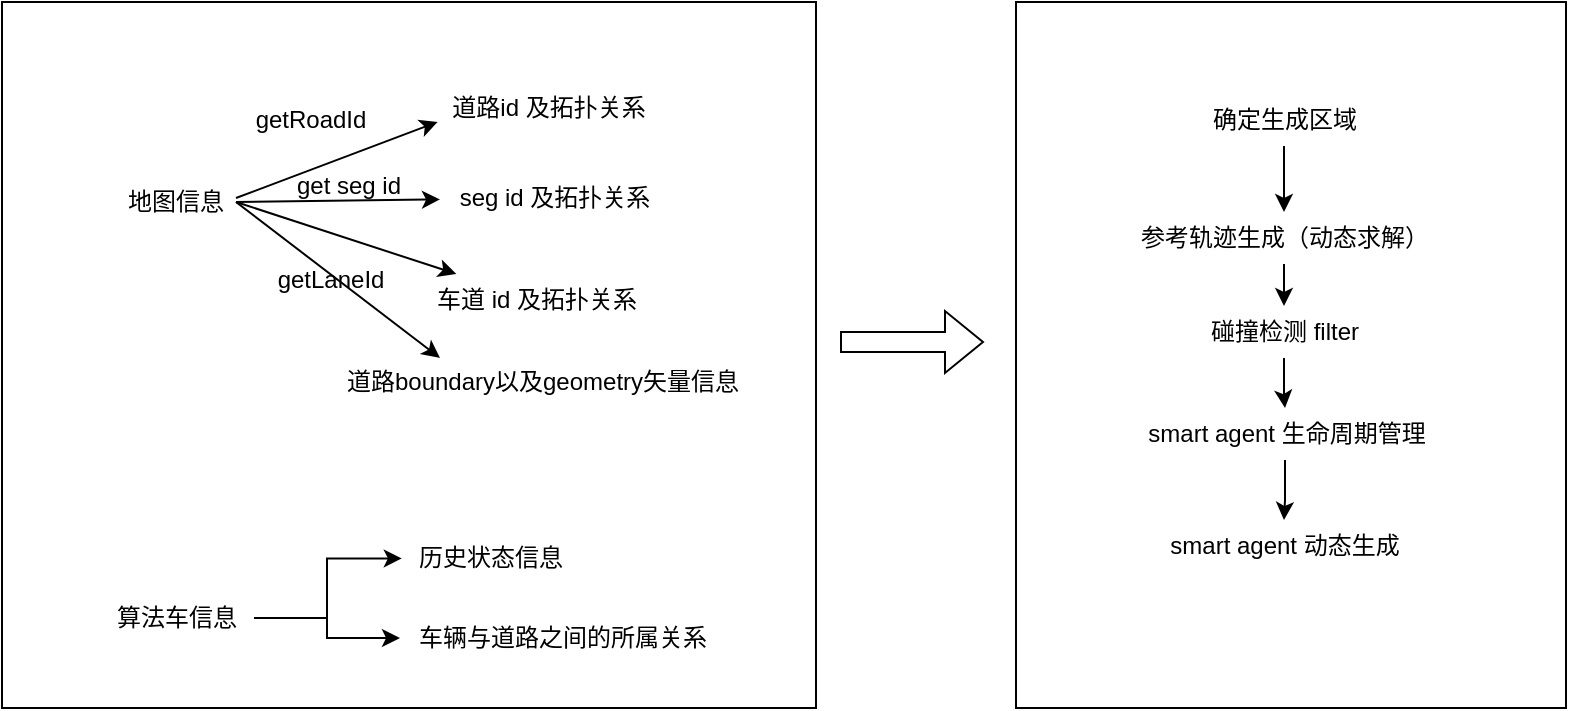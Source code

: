 <mxfile version="24.7.6">
  <diagram name="Page-1" id="S_kg-T9ncAN40PJiwzhJ">
    <mxGraphModel dx="1661" dy="806" grid="0" gridSize="10" guides="1" tooltips="1" connect="1" arrows="1" fold="1" page="0" pageScale="1" pageWidth="850" pageHeight="1100" math="0" shadow="0">
      <root>
        <mxCell id="0" />
        <mxCell id="1" parent="0" />
        <mxCell id="H41PmqZT4DL9LimgJV8f-31" value="" style="rounded=0;whiteSpace=wrap;html=1;" vertex="1" parent="1">
          <mxGeometry x="314" y="369" width="275" height="353" as="geometry" />
        </mxCell>
        <mxCell id="H41PmqZT4DL9LimgJV8f-20" value="" style="rounded=0;whiteSpace=wrap;html=1;" vertex="1" parent="1">
          <mxGeometry x="-193" y="369" width="407" height="353" as="geometry" />
        </mxCell>
        <mxCell id="H41PmqZT4DL9LimgJV8f-1" value="地图信息" style="text;html=1;align=center;verticalAlign=middle;whiteSpace=wrap;rounded=0;" vertex="1" parent="1">
          <mxGeometry x="-136" y="454" width="60" height="30" as="geometry" />
        </mxCell>
        <mxCell id="H41PmqZT4DL9LimgJV8f-2" value="" style="endArrow=classic;html=1;rounded=0;entryX=0.025;entryY=0.767;entryDx=0;entryDy=0;entryPerimeter=0;" edge="1" parent="1" target="H41PmqZT4DL9LimgJV8f-3">
          <mxGeometry width="50" height="50" relative="1" as="geometry">
            <mxPoint x="-76" y="467" as="sourcePoint" />
            <mxPoint x="62" y="390" as="targetPoint" />
          </mxGeometry>
        </mxCell>
        <mxCell id="H41PmqZT4DL9LimgJV8f-3" value="道路id 及拓扑关系" style="text;html=1;align=center;verticalAlign=middle;resizable=0;points=[];autosize=1;strokeColor=none;fillColor=none;" vertex="1" parent="1">
          <mxGeometry x="22" y="409" width="115" height="26" as="geometry" />
        </mxCell>
        <mxCell id="H41PmqZT4DL9LimgJV8f-4" value="" style="endArrow=classic;html=1;rounded=0;exitX=1;exitY=0.5;exitDx=0;exitDy=0;" edge="1" parent="1" source="H41PmqZT4DL9LimgJV8f-1" target="H41PmqZT4DL9LimgJV8f-5">
          <mxGeometry width="50" height="50" relative="1" as="geometry">
            <mxPoint x="-37" y="474" as="sourcePoint" />
            <mxPoint x="-31" y="467" as="targetPoint" />
          </mxGeometry>
        </mxCell>
        <mxCell id="H41PmqZT4DL9LimgJV8f-5" value="seg id 及拓扑关系" style="text;html=1;align=center;verticalAlign=middle;resizable=0;points=[];autosize=1;strokeColor=none;fillColor=none;" vertex="1" parent="1">
          <mxGeometry x="26" y="454" width="113" height="26" as="geometry" />
        </mxCell>
        <mxCell id="H41PmqZT4DL9LimgJV8f-6" value="" style="endArrow=classic;html=1;rounded=0;exitX=1;exitY=0.5;exitDx=0;exitDy=0;" edge="1" parent="1" source="H41PmqZT4DL9LimgJV8f-1" target="H41PmqZT4DL9LimgJV8f-7">
          <mxGeometry width="50" height="50" relative="1" as="geometry">
            <mxPoint x="-59" y="486" as="sourcePoint" />
            <mxPoint x="-37" y="513" as="targetPoint" />
          </mxGeometry>
        </mxCell>
        <mxCell id="H41PmqZT4DL9LimgJV8f-7" value="车道 id 及拓扑关系" style="text;html=1;align=center;verticalAlign=middle;resizable=0;points=[];autosize=1;strokeColor=none;fillColor=none;" vertex="1" parent="1">
          <mxGeometry x="15" y="505" width="118" height="26" as="geometry" />
        </mxCell>
        <mxCell id="H41PmqZT4DL9LimgJV8f-8" value="getRoadId" style="text;html=1;align=center;verticalAlign=middle;resizable=0;points=[];autosize=1;strokeColor=none;fillColor=none;" vertex="1" parent="1">
          <mxGeometry x="-76" y="415" width="73" height="26" as="geometry" />
        </mxCell>
        <mxCell id="H41PmqZT4DL9LimgJV8f-9" value="get seg id" style="text;html=1;align=center;verticalAlign=middle;resizable=0;points=[];autosize=1;strokeColor=none;fillColor=none;" vertex="1" parent="1">
          <mxGeometry x="-55" y="448" width="70" height="26" as="geometry" />
        </mxCell>
        <mxCell id="H41PmqZT4DL9LimgJV8f-10" value="getLaneId" style="text;html=1;align=center;verticalAlign=middle;resizable=0;points=[];autosize=1;strokeColor=none;fillColor=none;" vertex="1" parent="1">
          <mxGeometry x="-65" y="495" width="71" height="26" as="geometry" />
        </mxCell>
        <mxCell id="H41PmqZT4DL9LimgJV8f-11" value="" style="endArrow=classic;html=1;rounded=0;exitX=1;exitY=0.5;exitDx=0;exitDy=0;" edge="1" parent="1" source="H41PmqZT4DL9LimgJV8f-1">
          <mxGeometry width="50" height="50" relative="1" as="geometry">
            <mxPoint x="263" y="573" as="sourcePoint" />
            <mxPoint x="26" y="547" as="targetPoint" />
          </mxGeometry>
        </mxCell>
        <mxCell id="H41PmqZT4DL9LimgJV8f-12" value="道路boundary以及geometry矢量信息" style="text;html=1;align=center;verticalAlign=middle;resizable=0;points=[];autosize=1;strokeColor=none;fillColor=none;" vertex="1" parent="1">
          <mxGeometry x="-30" y="546" width="214" height="26" as="geometry" />
        </mxCell>
        <mxCell id="H41PmqZT4DL9LimgJV8f-18" style="edgeStyle=orthogonalEdgeStyle;rounded=0;orthogonalLoop=1;jettySize=auto;html=1;entryX=0.01;entryY=0.508;entryDx=0;entryDy=0;entryPerimeter=0;" edge="1" parent="1" source="H41PmqZT4DL9LimgJV8f-14" target="H41PmqZT4DL9LimgJV8f-15">
          <mxGeometry relative="1" as="geometry">
            <mxPoint x="-1.23" y="649.402" as="targetPoint" />
          </mxGeometry>
        </mxCell>
        <mxCell id="H41PmqZT4DL9LimgJV8f-19" style="edgeStyle=orthogonalEdgeStyle;rounded=0;orthogonalLoop=1;jettySize=auto;html=1;" edge="1" parent="1" source="H41PmqZT4DL9LimgJV8f-14" target="H41PmqZT4DL9LimgJV8f-17">
          <mxGeometry relative="1" as="geometry" />
        </mxCell>
        <mxCell id="H41PmqZT4DL9LimgJV8f-14" value="算法车信息" style="text;html=1;align=center;verticalAlign=middle;resizable=0;points=[];autosize=1;strokeColor=none;fillColor=none;" vertex="1" parent="1">
          <mxGeometry x="-145" y="664" width="78" height="26" as="geometry" />
        </mxCell>
        <mxCell id="H41PmqZT4DL9LimgJV8f-15" value="历史状态信息" style="text;html=1;align=center;verticalAlign=middle;resizable=0;points=[];autosize=1;strokeColor=none;fillColor=none;" vertex="1" parent="1">
          <mxGeometry x="6" y="634" width="90" height="26" as="geometry" />
        </mxCell>
        <mxCell id="H41PmqZT4DL9LimgJV8f-17" value="车辆与道路之间的所属关系" style="text;html=1;align=center;verticalAlign=middle;resizable=0;points=[];autosize=1;strokeColor=none;fillColor=none;" vertex="1" parent="1">
          <mxGeometry x="6" y="674" width="162" height="26" as="geometry" />
        </mxCell>
        <mxCell id="H41PmqZT4DL9LimgJV8f-21" value="" style="shape=flexArrow;endArrow=classic;html=1;rounded=0;" edge="1" parent="1">
          <mxGeometry width="50" height="50" relative="1" as="geometry">
            <mxPoint x="226" y="539" as="sourcePoint" />
            <mxPoint x="298" y="539" as="targetPoint" />
          </mxGeometry>
        </mxCell>
        <mxCell id="H41PmqZT4DL9LimgJV8f-24" value="" style="edgeStyle=orthogonalEdgeStyle;rounded=0;orthogonalLoop=1;jettySize=auto;html=1;" edge="1" parent="1" source="H41PmqZT4DL9LimgJV8f-22" target="H41PmqZT4DL9LimgJV8f-23">
          <mxGeometry relative="1" as="geometry" />
        </mxCell>
        <mxCell id="H41PmqZT4DL9LimgJV8f-22" value="确定生成区域" style="text;html=1;align=center;verticalAlign=middle;resizable=0;points=[];autosize=1;strokeColor=none;fillColor=none;" vertex="1" parent="1">
          <mxGeometry x="403" y="415" width="90" height="26" as="geometry" />
        </mxCell>
        <mxCell id="H41PmqZT4DL9LimgJV8f-26" value="" style="edgeStyle=orthogonalEdgeStyle;rounded=0;orthogonalLoop=1;jettySize=auto;html=1;" edge="1" parent="1" source="H41PmqZT4DL9LimgJV8f-23" target="H41PmqZT4DL9LimgJV8f-25">
          <mxGeometry relative="1" as="geometry" />
        </mxCell>
        <mxCell id="H41PmqZT4DL9LimgJV8f-23" value="参考轨迹生成（动态求解）" style="text;html=1;align=center;verticalAlign=middle;resizable=0;points=[];autosize=1;strokeColor=none;fillColor=none;" vertex="1" parent="1">
          <mxGeometry x="367" y="474" width="162" height="26" as="geometry" />
        </mxCell>
        <mxCell id="H41PmqZT4DL9LimgJV8f-28" value="" style="edgeStyle=orthogonalEdgeStyle;rounded=0;orthogonalLoop=1;jettySize=auto;html=1;" edge="1" parent="1" source="H41PmqZT4DL9LimgJV8f-25" target="H41PmqZT4DL9LimgJV8f-27">
          <mxGeometry relative="1" as="geometry" />
        </mxCell>
        <mxCell id="H41PmqZT4DL9LimgJV8f-25" value="碰撞检测 filter" style="text;html=1;align=center;verticalAlign=middle;resizable=0;points=[];autosize=1;strokeColor=none;fillColor=none;" vertex="1" parent="1">
          <mxGeometry x="402" y="521" width="92" height="26" as="geometry" />
        </mxCell>
        <mxCell id="H41PmqZT4DL9LimgJV8f-30" value="" style="edgeStyle=orthogonalEdgeStyle;rounded=0;orthogonalLoop=1;jettySize=auto;html=1;" edge="1" parent="1" source="H41PmqZT4DL9LimgJV8f-27" target="H41PmqZT4DL9LimgJV8f-29">
          <mxGeometry relative="1" as="geometry" />
        </mxCell>
        <mxCell id="H41PmqZT4DL9LimgJV8f-27" value="smart agent 生命周期管理" style="text;html=1;align=center;verticalAlign=middle;resizable=0;points=[];autosize=1;strokeColor=none;fillColor=none;" vertex="1" parent="1">
          <mxGeometry x="370" y="572" width="157" height="26" as="geometry" />
        </mxCell>
        <mxCell id="H41PmqZT4DL9LimgJV8f-29" value="smart agent 动态生成" style="text;html=1;align=center;verticalAlign=middle;resizable=0;points=[];autosize=1;strokeColor=none;fillColor=none;" vertex="1" parent="1">
          <mxGeometry x="381.5" y="628" width="133" height="26" as="geometry" />
        </mxCell>
      </root>
    </mxGraphModel>
  </diagram>
</mxfile>
